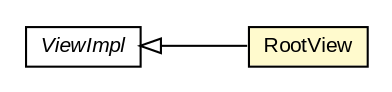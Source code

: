 #!/usr/local/bin/dot
#
# Class diagram 
# Generated by UMLGraph version R5_6-24-gf6e263 (http://www.umlgraph.org/)
#

digraph G {
	edge [fontname="arial",fontsize=10,labelfontname="arial",labelfontsize=10];
	node [fontname="arial",fontsize=10,shape=plaintext];
	nodesep=0.25;
	ranksep=0.5;
	rankdir=LR;
	// com.gwtplatform.mvp.client.ViewImpl
	c472670 [label=<<table title="com.gwtplatform.mvp.client.ViewImpl" border="0" cellborder="1" cellspacing="0" cellpadding="2" port="p" href="./ViewImpl.html">
		<tr><td><table border="0" cellspacing="0" cellpadding="1">
<tr><td align="center" balign="center"><font face="arial italic"> ViewImpl </font></td></tr>
		</table></td></tr>
		</table>>, URL="./ViewImpl.html", fontname="arial", fontcolor="black", fontsize=10.0];
	// com.gwtplatform.mvp.client.RootPresenter.RootView
	c472680 [label=<<table title="com.gwtplatform.mvp.client.RootPresenter.RootView" border="0" cellborder="1" cellspacing="0" cellpadding="2" port="p" bgcolor="lemonChiffon" href="./RootPresenter.RootView.html">
		<tr><td><table border="0" cellspacing="0" cellpadding="1">
<tr><td align="center" balign="center"> RootView </td></tr>
		</table></td></tr>
		</table>>, URL="./RootPresenter.RootView.html", fontname="arial", fontcolor="black", fontsize=10.0];
	//com.gwtplatform.mvp.client.RootPresenter.RootView extends com.gwtplatform.mvp.client.ViewImpl
	c472670:p -> c472680:p [dir=back,arrowtail=empty];
}

